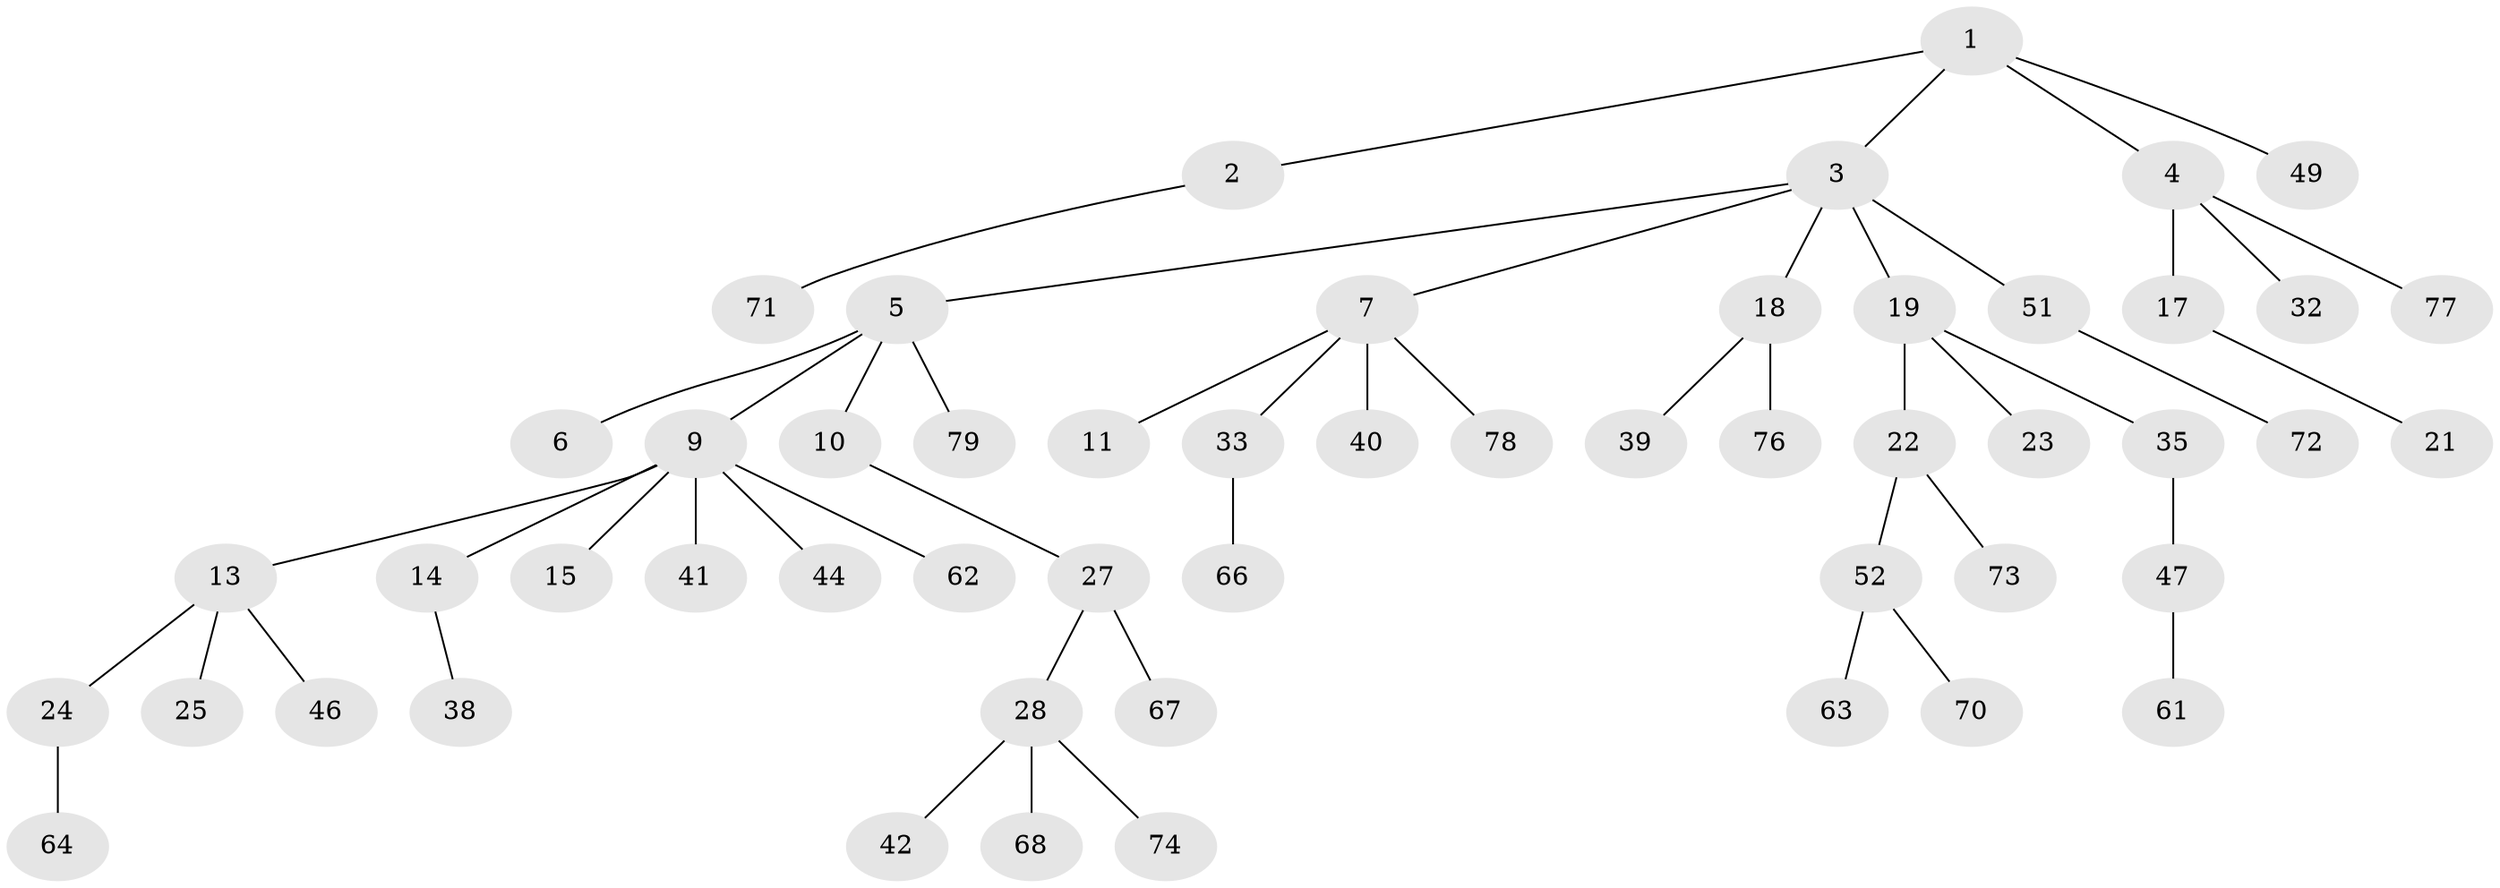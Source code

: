 // original degree distribution, {5: 0.0379746835443038, 2: 0.21518987341772153, 4: 0.06329113924050633, 6: 0.0379746835443038, 1: 0.5316455696202531, 3: 0.11392405063291139}
// Generated by graph-tools (version 1.1) at 2025/42/03/06/25 10:42:02]
// undirected, 53 vertices, 52 edges
graph export_dot {
graph [start="1"]
  node [color=gray90,style=filled];
  1 [super="+29"];
  2 [super="+65"];
  3 [super="+12"];
  4 [super="+8"];
  5 [super="+48"];
  6;
  7 [super="+50"];
  9 [super="+26"];
  10;
  11 [super="+60"];
  13 [super="+31"];
  14 [super="+16"];
  15 [super="+56"];
  17 [super="+53"];
  18 [super="+54"];
  19 [super="+20"];
  21;
  22 [super="+36"];
  23;
  24 [super="+59"];
  25 [super="+34"];
  27 [super="+69"];
  28 [super="+30"];
  32;
  33 [super="+45"];
  35 [super="+37"];
  38 [super="+43"];
  39;
  40 [super="+57"];
  41;
  42;
  44;
  46;
  47;
  49;
  51 [super="+58"];
  52 [super="+55"];
  61;
  62 [super="+75"];
  63;
  64;
  66;
  67;
  68;
  70;
  71;
  72;
  73;
  74;
  76;
  77;
  78;
  79;
  1 -- 2;
  1 -- 3;
  1 -- 4;
  1 -- 49;
  2 -- 71;
  3 -- 5;
  3 -- 7;
  3 -- 18;
  3 -- 19;
  3 -- 51;
  4 -- 17;
  4 -- 32;
  4 -- 77;
  5 -- 6;
  5 -- 9;
  5 -- 10;
  5 -- 79;
  7 -- 11;
  7 -- 33;
  7 -- 40;
  7 -- 78;
  9 -- 13;
  9 -- 14;
  9 -- 15;
  9 -- 62;
  9 -- 44;
  9 -- 41;
  10 -- 27;
  13 -- 24;
  13 -- 25;
  13 -- 46;
  14 -- 38;
  17 -- 21;
  18 -- 39;
  18 -- 76;
  19 -- 22;
  19 -- 23;
  19 -- 35;
  22 -- 52;
  22 -- 73;
  24 -- 64;
  27 -- 28;
  27 -- 67;
  28 -- 68;
  28 -- 42;
  28 -- 74;
  33 -- 66;
  35 -- 47;
  47 -- 61;
  51 -- 72;
  52 -- 63;
  52 -- 70;
}
